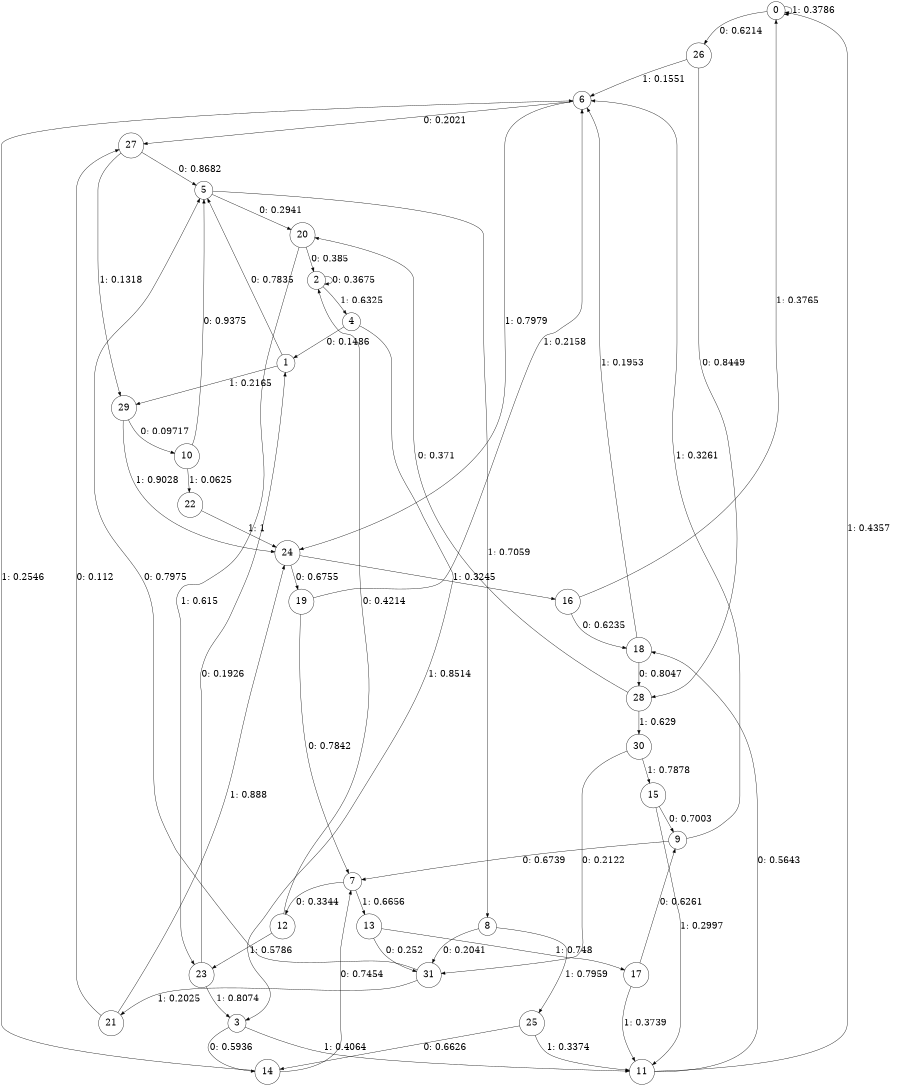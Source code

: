 digraph "ch44concat_phase3_L9" {
size = "6,8.5";
ratio = "fill";
node [shape = circle];
node [fontsize = 24];
edge [fontsize = 24];
0 -> 26 [label = "0: 0.6214   "];
0 -> 0 [label = "1: 0.3786   "];
1 -> 5 [label = "0: 0.7835   "];
1 -> 29 [label = "1: 0.2165   "];
2 -> 2 [label = "0: 0.3675   "];
2 -> 4 [label = "1: 0.6325   "];
3 -> 14 [label = "0: 0.5936   "];
3 -> 11 [label = "1: 0.4064   "];
4 -> 1 [label = "0: 0.1486   "];
4 -> 3 [label = "1: 0.8514   "];
5 -> 20 [label = "0: 0.2941   "];
5 -> 8 [label = "1: 0.7059   "];
6 -> 27 [label = "0: 0.2021   "];
6 -> 24 [label = "1: 0.7979   "];
7 -> 12 [label = "0: 0.3344   "];
7 -> 13 [label = "1: 0.6656   "];
8 -> 31 [label = "0: 0.2041   "];
8 -> 25 [label = "1: 0.7959   "];
9 -> 7 [label = "0: 0.6739   "];
9 -> 6 [label = "1: 0.3261   "];
10 -> 5 [label = "0: 0.9375   "];
10 -> 22 [label = "1: 0.0625   "];
11 -> 18 [label = "0: 0.5643   "];
11 -> 0 [label = "1: 0.4357   "];
12 -> 2 [label = "0: 0.4214   "];
12 -> 23 [label = "1: 0.5786   "];
13 -> 31 [label = "0: 0.252    "];
13 -> 17 [label = "1: 0.748    "];
14 -> 7 [label = "0: 0.7454   "];
14 -> 6 [label = "1: 0.2546   "];
15 -> 9 [label = "0: 0.7003   "];
15 -> 11 [label = "1: 0.2997   "];
16 -> 18 [label = "0: 0.6235   "];
16 -> 0 [label = "1: 0.3765   "];
17 -> 9 [label = "0: 0.6261   "];
17 -> 11 [label = "1: 0.3739   "];
18 -> 28 [label = "0: 0.8047   "];
18 -> 6 [label = "1: 0.1953   "];
19 -> 7 [label = "0: 0.7842   "];
19 -> 6 [label = "1: 0.2158   "];
20 -> 2 [label = "0: 0.385    "];
20 -> 23 [label = "1: 0.615    "];
21 -> 27 [label = "0: 0.112    "];
21 -> 24 [label = "1: 0.888    "];
22 -> 24 [label = "1: 1        "];
23 -> 1 [label = "0: 0.1926   "];
23 -> 3 [label = "1: 0.8074   "];
24 -> 19 [label = "0: 0.6755   "];
24 -> 16 [label = "1: 0.3245   "];
25 -> 14 [label = "0: 0.6626   "];
25 -> 11 [label = "1: 0.3374   "];
26 -> 28 [label = "0: 0.8449   "];
26 -> 6 [label = "1: 0.1551   "];
27 -> 5 [label = "0: 0.8682   "];
27 -> 29 [label = "1: 0.1318   "];
28 -> 20 [label = "0: 0.371    "];
28 -> 30 [label = "1: 0.629    "];
29 -> 10 [label = "0: 0.09717  "];
29 -> 24 [label = "1: 0.9028   "];
30 -> 31 [label = "0: 0.2122   "];
30 -> 15 [label = "1: 0.7878   "];
31 -> 5 [label = "0: 0.7975   "];
31 -> 21 [label = "1: 0.2025   "];
}